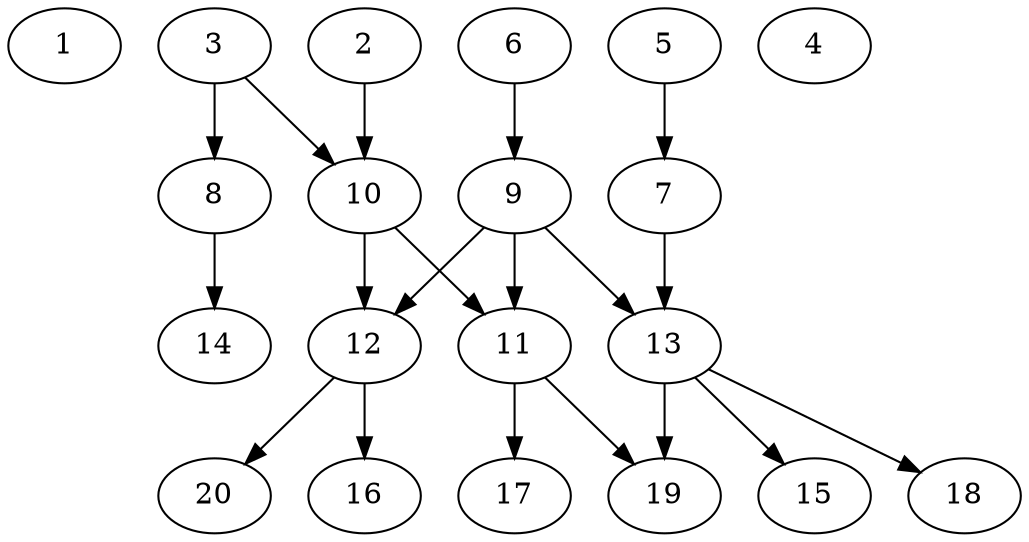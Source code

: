 // DAG automatically generated by daggen at Sat Jul 27 15:38:13 2019
// ./daggen --dot -n 20 --ccr 0.3 --fat 0.6 --regular 0.5 --density 0.4 --mindata 5242880 --maxdata 52428800 
digraph G {
  1 [size="125494613", alpha="0.01", expect_size="37648384"] 
  2 [size="174359893", alpha="0.01", expect_size="52307968"] 
  2 -> 10 [size ="52307968"]
  3 [size="100348587", alpha="0.00", expect_size="30104576"] 
  3 -> 8 [size ="30104576"]
  3 -> 10 [size ="30104576"]
  4 [size="33781760", alpha="0.16", expect_size="10134528"] 
  5 [size="129713493", alpha="0.19", expect_size="38914048"] 
  5 -> 7 [size ="38914048"]
  6 [size="82414933", alpha="0.07", expect_size="24724480"] 
  6 -> 9 [size ="24724480"]
  7 [size="137847467", alpha="0.15", expect_size="41354240"] 
  7 -> 13 [size ="41354240"]
  8 [size="26432853", alpha="0.20", expect_size="7929856"] 
  8 -> 14 [size ="7929856"]
  9 [size="111779840", alpha="0.04", expect_size="33533952"] 
  9 -> 11 [size ="33533952"]
  9 -> 12 [size ="33533952"]
  9 -> 13 [size ="33533952"]
  10 [size="40802987", alpha="0.10", expect_size="12240896"] 
  10 -> 11 [size ="12240896"]
  10 -> 12 [size ="12240896"]
  11 [size="33781760", alpha="0.19", expect_size="10134528"] 
  11 -> 17 [size ="10134528"]
  11 -> 19 [size ="10134528"]
  12 [size="41714347", alpha="0.16", expect_size="12514304"] 
  12 -> 16 [size ="12514304"]
  12 -> 20 [size ="12514304"]
  13 [size="46243840", alpha="0.17", expect_size="13873152"] 
  13 -> 15 [size ="13873152"]
  13 -> 18 [size ="13873152"]
  13 -> 19 [size ="13873152"]
  14 [size="46701227", alpha="0.18", expect_size="14010368"] 
  15 [size="171253760", alpha="0.00", expect_size="51376128"] 
  16 [size="161604267", alpha="0.18", expect_size="48481280"] 
  17 [size="60661760", alpha="0.11", expect_size="18198528"] 
  18 [size="23347200", alpha="0.06", expect_size="7004160"] 
  19 [size="22060373", alpha="0.19", expect_size="6618112"] 
  20 [size="55162880", alpha="0.19", expect_size="16548864"] 
}
